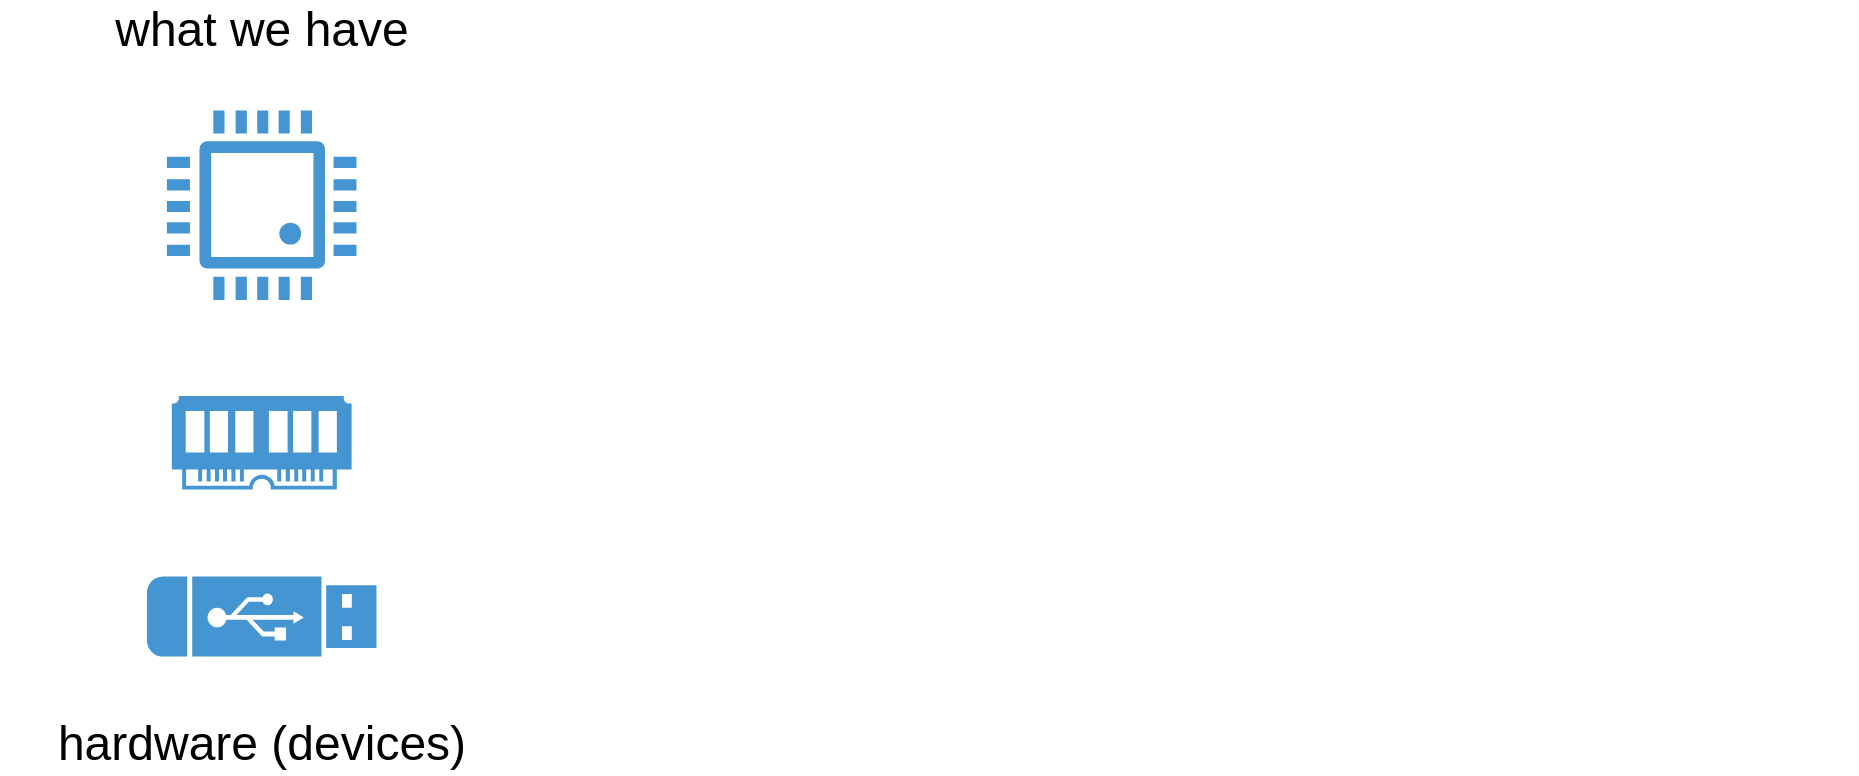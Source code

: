 <mxfile version="20.4.0" type="google" pages="3"><diagram name="1-hardware" id="Hfh9VbVIlXZJ2BLTvVdK"><mxGraphModel grid="1" page="1" gridSize="10" guides="1" tooltips="1" connect="1" arrows="1" fold="1" pageScale="1" pageWidth="75" pageHeight="40" math="0" shadow="0"><root><mxCell id="pe_bj0tL8nA1BGfcDLyv-0"/><mxCell id="pe_bj0tL8nA1BGfcDLyv-1" parent="pe_bj0tL8nA1BGfcDLyv-0"/><mxCell id="pe_bj0tL8nA1BGfcDLyv-2" value="" style="pointerEvents=1;shadow=0;dashed=0;html=1;strokeColor=none;fillColor=#4495D1;labelPosition=center;verticalLabelPosition=bottom;verticalAlign=top;align=center;outlineConnect=0;shape=mxgraph.veeam.cpu;" parent="pe_bj0tL8nA1BGfcDLyv-1" vertex="1"><mxGeometry x="15.45" y="35.2" width="94.8" height="94.8" as="geometry"/></mxCell><mxCell id="pe_bj0tL8nA1BGfcDLyv-3" value="" style="pointerEvents=1;shadow=0;dashed=0;html=1;strokeColor=none;fillColor=#4495D1;labelPosition=center;verticalLabelPosition=bottom;verticalAlign=top;align=center;outlineConnect=0;shape=mxgraph.veeam.ram;" parent="pe_bj0tL8nA1BGfcDLyv-1" vertex="1"><mxGeometry x="17.91" y="178" width="89.89" height="46.8" as="geometry"/></mxCell><mxCell id="pe_bj0tL8nA1BGfcDLyv-4" value="" style="pointerEvents=1;shadow=0;dashed=0;html=1;strokeColor=none;fillColor=#4495D1;labelPosition=center;verticalLabelPosition=bottom;verticalAlign=top;align=center;outlineConnect=0;shape=mxgraph.veeam.usb;" parent="pe_bj0tL8nA1BGfcDLyv-1" vertex="1"><mxGeometry x="5.46" y="268.2" width="114.78" height="40" as="geometry"/></mxCell><mxCell id="pe_bj0tL8nA1BGfcDLyv-12" value="what we have" style="text;html=1;strokeColor=none;fillColor=none;align=center;verticalAlign=middle;whiteSpace=wrap;rounded=0;fontSize=24;" parent="pe_bj0tL8nA1BGfcDLyv-1" vertex="1"><mxGeometry x="-67.15" y="-20" width="260" height="30" as="geometry"/></mxCell><mxCell id="pe_bj0tL8nA1BGfcDLyv-14" value="hardware (devices)" style="text;html=1;strokeColor=none;fillColor=none;align=center;verticalAlign=middle;whiteSpace=wrap;rounded=0;fontSize=24;" parent="pe_bj0tL8nA1BGfcDLyv-1" vertex="1"><mxGeometry x="-67.15" y="337" width="260" height="30" as="geometry"/></mxCell><mxCell id="pe_bj0tL8nA1BGfcDLyv-15" value="&amp;nbsp;&amp;nbsp; " style="text;html=1;strokeColor=none;fillColor=none;align=center;verticalAlign=middle;whiteSpace=wrap;rounded=0;fontSize=24;" vertex="1" parent="pe_bj0tL8nA1BGfcDLyv-1"><mxGeometry x="600" y="337" width="260" height="30" as="geometry"/></mxCell></root></mxGraphModel></diagram><diagram name="2-features" id="GYmWucOnnEtopFSPpHxr"><mxGraphModel grid="1" page="1" gridSize="10" guides="1" tooltips="1" connect="1" arrows="1" fold="1" pageScale="1" pageWidth="75" pageHeight="40" math="0" shadow="0"><root><mxCell id="rS23RzrMhDPtZq-opynT-0"/><mxCell id="rS23RzrMhDPtZq-opynT-1" parent="rS23RzrMhDPtZq-opynT-0"/><mxCell id="rS23RzrMhDPtZq-opynT-2" value="" style="pointerEvents=1;shadow=0;dashed=0;html=1;strokeColor=none;fillColor=#4495D1;labelPosition=center;verticalLabelPosition=bottom;verticalAlign=top;align=center;outlineConnect=0;shape=mxgraph.veeam.cpu;" parent="rS23RzrMhDPtZq-opynT-1" vertex="1"><mxGeometry x="15.45" y="35.2" width="94.8" height="94.8" as="geometry"/></mxCell><mxCell id="rS23RzrMhDPtZq-opynT-3" value="" style="pointerEvents=1;shadow=0;dashed=0;html=1;strokeColor=none;fillColor=#4495D1;labelPosition=center;verticalLabelPosition=bottom;verticalAlign=top;align=center;outlineConnect=0;shape=mxgraph.veeam.ram;" parent="rS23RzrMhDPtZq-opynT-1" vertex="1"><mxGeometry x="17.91" y="178" width="89.89" height="46.8" as="geometry"/></mxCell><mxCell id="rS23RzrMhDPtZq-opynT-4" value="" style="pointerEvents=1;shadow=0;dashed=0;html=1;strokeColor=none;fillColor=#4495D1;labelPosition=center;verticalLabelPosition=bottom;verticalAlign=top;align=center;outlineConnect=0;shape=mxgraph.veeam.usb;" parent="rS23RzrMhDPtZq-opynT-1" vertex="1"><mxGeometry x="5.46" y="268.2" width="114.78" height="40" as="geometry"/></mxCell><mxCell id="rS23RzrMhDPtZq-opynT-5" value="Game" style="html=1;strokeColor=none;fillColor=#0079D6;labelPosition=center;verticalLabelPosition=middle;verticalAlign=top;align=center;fontSize=12;outlineConnect=0;spacingTop=-6;fontColor=#FFFFFF;sketch=0;shape=mxgraph.sitemap.game;" parent="rS23RzrMhDPtZq-opynT-1" vertex="1"><mxGeometry x="600" y="135" width="120" height="70" as="geometry"/></mxCell><mxCell id="rS23RzrMhDPtZq-opynT-6" value="Document" style="html=1;strokeColor=none;fillColor=#0079D6;labelPosition=center;verticalLabelPosition=middle;verticalAlign=top;align=center;fontSize=12;outlineConnect=0;spacingTop=-6;fontColor=#FFFFFF;sketch=0;shape=mxgraph.sitemap.document;" parent="rS23RzrMhDPtZq-opynT-1" vertex="1"><mxGeometry x="740" y="135.0" width="120" height="70" as="geometry"/></mxCell><mxCell id="rS23RzrMhDPtZq-opynT-7" value="Shopping" style="html=1;strokeColor=none;fillColor=#0079D6;labelPosition=center;verticalLabelPosition=middle;verticalAlign=top;align=center;fontSize=12;outlineConnect=0;spacingTop=-6;fontColor=#FFFFFF;sketch=0;shape=mxgraph.sitemap.shopping;" parent="rS23RzrMhDPtZq-opynT-1" vertex="1"><mxGeometry x="740" y="233.4" width="120" height="70" as="geometry"/></mxCell><mxCell id="rS23RzrMhDPtZq-opynT-8" value="Video" style="html=1;strokeColor=none;fillColor=#0079D6;labelPosition=center;verticalLabelPosition=middle;verticalAlign=top;align=center;fontSize=12;outlineConnect=0;spacingTop=-6;fontColor=#FFFFFF;sketch=0;shape=mxgraph.sitemap.video;" parent="rS23RzrMhDPtZq-opynT-1" vertex="1"><mxGeometry x="600" y="233.4" width="120" height="70" as="geometry"/></mxCell><mxCell id="rS23RzrMhDPtZq-opynT-9" value="News" style="html=1;strokeColor=none;fillColor=#0079D6;labelPosition=center;verticalLabelPosition=middle;verticalAlign=top;align=center;fontSize=12;outlineConnect=0;spacingTop=-6;fontColor=#FFFFFF;sketch=0;shape=mxgraph.sitemap.news;" parent="rS23RzrMhDPtZq-opynT-1" vertex="1"><mxGeometry x="740" y="40.2" width="120" height="70" as="geometry"/></mxCell><mxCell id="rS23RzrMhDPtZq-opynT-10" value="Chat" style="html=1;strokeColor=none;fillColor=#0079D6;labelPosition=center;verticalLabelPosition=middle;verticalAlign=top;align=center;fontSize=12;outlineConnect=0;spacingTop=-6;fontColor=#FFFFFF;sketch=0;shape=mxgraph.sitemap.chat;" parent="rS23RzrMhDPtZq-opynT-1" vertex="1"><mxGeometry x="600" y="40.2" width="120" height="70" as="geometry"/></mxCell><mxCell id="rS23RzrMhDPtZq-opynT-12" value="what we have" style="text;html=1;strokeColor=none;fillColor=none;align=center;verticalAlign=middle;whiteSpace=wrap;rounded=0;fontSize=24;" parent="rS23RzrMhDPtZq-opynT-1" vertex="1"><mxGeometry x="-67.15" y="-20" width="260" height="30" as="geometry"/></mxCell><mxCell id="rS23RzrMhDPtZq-opynT-13" value="what we want" style="text;html=1;strokeColor=none;fillColor=none;align=center;verticalAlign=middle;whiteSpace=wrap;rounded=0;fontSize=24;" parent="rS23RzrMhDPtZq-opynT-1" vertex="1"><mxGeometry x="600" y="-20" width="260" height="30" as="geometry"/></mxCell><mxCell id="rS23RzrMhDPtZq-opynT-14" value="hardware (devices)" style="text;html=1;strokeColor=none;fillColor=none;align=center;verticalAlign=middle;whiteSpace=wrap;rounded=0;fontSize=24;" parent="rS23RzrMhDPtZq-opynT-1" vertex="1"><mxGeometry x="-67.15" y="337" width="260" height="30" as="geometry"/></mxCell><mxCell id="rS23RzrMhDPtZq-opynT-15" value="features" style="text;html=1;strokeColor=none;fillColor=none;align=center;verticalAlign=middle;whiteSpace=wrap;rounded=0;fontSize=24;" parent="rS23RzrMhDPtZq-opynT-1" vertex="1"><mxGeometry x="600" y="337" width="260" height="30" as="geometry"/></mxCell></root></mxGraphModel></diagram><diagram id="sY408oNT8LBcIRRRjsLq" name="3-software"><mxGraphModel grid="1" page="1" gridSize="10" guides="1" tooltips="1" connect="1" arrows="1" fold="1" pageScale="1" pageWidth="75" pageHeight="40" math="0" shadow="0"><root><mxCell id="0"/><mxCell id="1" parent="0"/><mxCell id="wckS-gF9B92YuK78brdI-1" value="" style="pointerEvents=1;shadow=0;dashed=0;html=1;strokeColor=none;fillColor=#4495D1;labelPosition=center;verticalLabelPosition=bottom;verticalAlign=top;align=center;outlineConnect=0;shape=mxgraph.veeam.cpu;" vertex="1" parent="1"><mxGeometry x="15.45" y="35.2" width="94.8" height="94.8" as="geometry"/></mxCell><mxCell id="wckS-gF9B92YuK78brdI-2" value="" style="pointerEvents=1;shadow=0;dashed=0;html=1;strokeColor=none;fillColor=#4495D1;labelPosition=center;verticalLabelPosition=bottom;verticalAlign=top;align=center;outlineConnect=0;shape=mxgraph.veeam.ram;" vertex="1" parent="1"><mxGeometry x="17.91" y="178" width="89.89" height="46.8" as="geometry"/></mxCell><mxCell id="wckS-gF9B92YuK78brdI-3" value="" style="pointerEvents=1;shadow=0;dashed=0;html=1;strokeColor=none;fillColor=#4495D1;labelPosition=center;verticalLabelPosition=bottom;verticalAlign=top;align=center;outlineConnect=0;shape=mxgraph.veeam.usb;" vertex="1" parent="1"><mxGeometry x="5.46" y="268.2" width="114.78" height="40" as="geometry"/></mxCell><mxCell id="wckS-gF9B92YuK78brdI-4" value="Game" style="html=1;strokeColor=none;fillColor=#0079D6;labelPosition=center;verticalLabelPosition=middle;verticalAlign=top;align=center;fontSize=12;outlineConnect=0;spacingTop=-6;fontColor=#FFFFFF;sketch=0;shape=mxgraph.sitemap.game;" vertex="1" parent="1"><mxGeometry x="600" y="135" width="120" height="70" as="geometry"/></mxCell><mxCell id="wckS-gF9B92YuK78brdI-8" value="Document" style="html=1;strokeColor=none;fillColor=#0079D6;labelPosition=center;verticalLabelPosition=middle;verticalAlign=top;align=center;fontSize=12;outlineConnect=0;spacingTop=-6;fontColor=#FFFFFF;sketch=0;shape=mxgraph.sitemap.document;" vertex="1" parent="1"><mxGeometry x="740" y="135.0" width="120" height="70" as="geometry"/></mxCell><mxCell id="wckS-gF9B92YuK78brdI-10" value="Shopping" style="html=1;strokeColor=none;fillColor=#0079D6;labelPosition=center;verticalLabelPosition=middle;verticalAlign=top;align=center;fontSize=12;outlineConnect=0;spacingTop=-6;fontColor=#FFFFFF;sketch=0;shape=mxgraph.sitemap.shopping;" vertex="1" parent="1"><mxGeometry x="740" y="233.4" width="120" height="70" as="geometry"/></mxCell><mxCell id="wckS-gF9B92YuK78brdI-11" value="Video" style="html=1;strokeColor=none;fillColor=#0079D6;labelPosition=center;verticalLabelPosition=middle;verticalAlign=top;align=center;fontSize=12;outlineConnect=0;spacingTop=-6;fontColor=#FFFFFF;sketch=0;shape=mxgraph.sitemap.video;" vertex="1" parent="1"><mxGeometry x="600" y="233.4" width="120" height="70" as="geometry"/></mxCell><mxCell id="wckS-gF9B92YuK78brdI-12" value="News" style="html=1;strokeColor=none;fillColor=#0079D6;labelPosition=center;verticalLabelPosition=middle;verticalAlign=top;align=center;fontSize=12;outlineConnect=0;spacingTop=-6;fontColor=#FFFFFF;sketch=0;shape=mxgraph.sitemap.news;" vertex="1" parent="1"><mxGeometry x="740" y="40.2" width="120" height="70" as="geometry"/></mxCell><mxCell id="wckS-gF9B92YuK78brdI-13" value="Chat" style="html=1;strokeColor=none;fillColor=#0079D6;labelPosition=center;verticalLabelPosition=middle;verticalAlign=top;align=center;fontSize=12;outlineConnect=0;spacingTop=-6;fontColor=#FFFFFF;sketch=0;shape=mxgraph.sitemap.chat;" vertex="1" parent="1"><mxGeometry x="600" y="40.2" width="120" height="70" as="geometry"/></mxCell><mxCell id="wckS-gF9B92YuK78brdI-14" value="" style="sketch=0;aspect=fixed;pointerEvents=1;shadow=0;dashed=0;html=1;strokeColor=none;labelPosition=center;verticalLabelPosition=bottom;verticalAlign=top;align=center;fillColor=#00188D;shape=mxgraph.mscae.enterprise.code_file" vertex="1" parent="1"><mxGeometry x="289" y="103.0" width="130.54" height="133.2" as="geometry"/></mxCell><mxCell id="wckS-gF9B92YuK78brdI-19" value="what we have" style="text;html=1;strokeColor=none;fillColor=none;align=center;verticalAlign=middle;whiteSpace=wrap;rounded=0;fontSize=24;" vertex="1" parent="1"><mxGeometry x="-67.15" y="-20" width="260" height="30" as="geometry"/></mxCell><mxCell id="wckS-gF9B92YuK78brdI-20" value="what we want" style="text;html=1;strokeColor=none;fillColor=none;align=center;verticalAlign=middle;whiteSpace=wrap;rounded=0;fontSize=24;" vertex="1" parent="1"><mxGeometry x="600" y="-20" width="260" height="30" as="geometry"/></mxCell><mxCell id="wckS-gF9B92YuK78brdI-21" value="hardware (devices)" style="text;html=1;strokeColor=none;fillColor=none;align=center;verticalAlign=middle;whiteSpace=wrap;rounded=0;fontSize=24;" vertex="1" parent="1"><mxGeometry x="-67.15" y="337" width="260" height="30" as="geometry"/></mxCell><mxCell id="wckS-gF9B92YuK78brdI-22" value="features" style="text;html=1;strokeColor=none;fillColor=none;align=center;verticalAlign=middle;whiteSpace=wrap;rounded=0;fontSize=24;" vertex="1" parent="1"><mxGeometry x="600" y="337" width="260" height="30" as="geometry"/></mxCell><mxCell id="wckS-gF9B92YuK78brdI-23" value="software" style="text;html=1;strokeColor=none;fillColor=none;align=center;verticalAlign=middle;whiteSpace=wrap;rounded=0;fontSize=24;" vertex="1" parent="1"><mxGeometry x="224.27" y="337" width="260" height="30" as="geometry"/></mxCell><mxCell id="wckS-gF9B92YuK78brdI-24" value="have-to-want" style="text;html=1;strokeColor=none;fillColor=none;align=center;verticalAlign=middle;whiteSpace=wrap;rounded=0;fontSize=24;" vertex="1" parent="1"><mxGeometry x="224.27" y="-20" width="260" height="30" as="geometry"/></mxCell></root></mxGraphModel></diagram></mxfile>